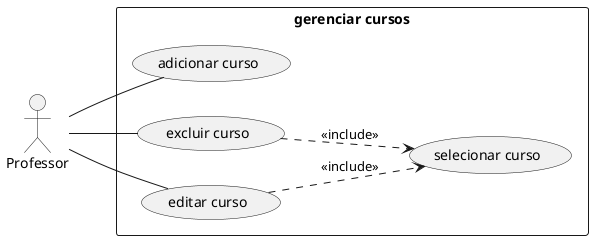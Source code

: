 @startuml
left to right direction
skinparam packgestyle rectangle
actor Professor
rectangle "gerenciar cursos" {
  Professor -- (adicionar curso)
  Professor -- (excluir curso)
  Professor -- (editar curso)
  (excluir curso) ..> (selecionar curso): <<include>>
  (editar curso) ..> (selecionar curso): <<include>>
}
@enduml